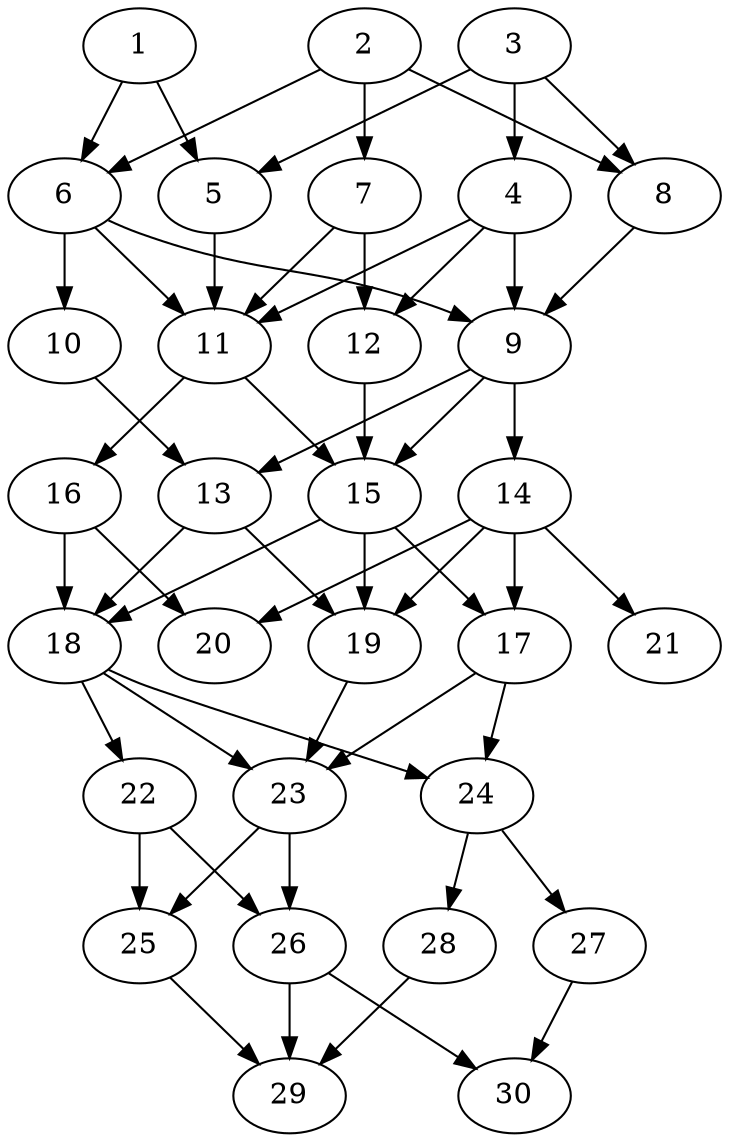 // DAG automatically generated by daggen at Thu Oct  3 14:04:18 2019
// ./daggen --dot -n 30 --ccr 0.4 --fat 0.5 --regular 0.5 --density 0.7 --mindata 5242880 --maxdata 52428800 
digraph G {
  1 [size="39147520", alpha="0.14", expect_size="15659008"] 
  1 -> 5 [size ="15659008"]
  1 -> 6 [size ="15659008"]
  2 [size="124190720", alpha="0.03", expect_size="49676288"] 
  2 -> 6 [size ="49676288"]
  2 -> 7 [size ="49676288"]
  2 -> 8 [size ="49676288"]
  3 [size="108700160", alpha="0.14", expect_size="43480064"] 
  3 -> 4 [size ="43480064"]
  3 -> 5 [size ="43480064"]
  3 -> 8 [size ="43480064"]
  4 [size="115164160", alpha="0.02", expect_size="46065664"] 
  4 -> 9 [size ="46065664"]
  4 -> 11 [size ="46065664"]
  4 -> 12 [size ="46065664"]
  5 [size="39626240", alpha="0.01", expect_size="15850496"] 
  5 -> 11 [size ="15850496"]
  6 [size="126801920", alpha="0.16", expect_size="50720768"] 
  6 -> 9 [size ="50720768"]
  6 -> 10 [size ="50720768"]
  6 -> 11 [size ="50720768"]
  7 [size="35489280", alpha="0.06", expect_size="14195712"] 
  7 -> 11 [size ="14195712"]
  7 -> 12 [size ="14195712"]
  8 [size="113584640", alpha="0.11", expect_size="45433856"] 
  8 -> 9 [size ="45433856"]
  9 [size="58949120", alpha="0.19", expect_size="23579648"] 
  9 -> 13 [size ="23579648"]
  9 -> 14 [size ="23579648"]
  9 -> 15 [size ="23579648"]
  10 [size="126179840", alpha="0.06", expect_size="50471936"] 
  10 -> 13 [size ="50471936"]
  11 [size="71818240", alpha="0.09", expect_size="28727296"] 
  11 -> 15 [size ="28727296"]
  11 -> 16 [size ="28727296"]
  12 [size="35622400", alpha="0.05", expect_size="14248960"] 
  12 -> 15 [size ="14248960"]
  13 [size="54243840", alpha="0.18", expect_size="21697536"] 
  13 -> 18 [size ="21697536"]
  13 -> 19 [size ="21697536"]
  14 [size="19686400", alpha="0.16", expect_size="7874560"] 
  14 -> 17 [size ="7874560"]
  14 -> 19 [size ="7874560"]
  14 -> 20 [size ="7874560"]
  14 -> 21 [size ="7874560"]
  15 [size="32448000", alpha="0.18", expect_size="12979200"] 
  15 -> 17 [size ="12979200"]
  15 -> 18 [size ="12979200"]
  15 -> 19 [size ="12979200"]
  16 [size="38238720", alpha="0.04", expect_size="15295488"] 
  16 -> 18 [size ="15295488"]
  16 -> 20 [size ="15295488"]
  17 [size="17571840", alpha="0.13", expect_size="7028736"] 
  17 -> 23 [size ="7028736"]
  17 -> 24 [size ="7028736"]
  18 [size="54307840", alpha="0.02", expect_size="21723136"] 
  18 -> 22 [size ="21723136"]
  18 -> 23 [size ="21723136"]
  18 -> 24 [size ="21723136"]
  19 [size="121681920", alpha="0.00", expect_size="48672768"] 
  19 -> 23 [size ="48672768"]
  20 [size="117076480", alpha="0.01", expect_size="46830592"] 
  21 [size="34849280", alpha="0.06", expect_size="13939712"] 
  22 [size="88061440", alpha="0.09", expect_size="35224576"] 
  22 -> 25 [size ="35224576"]
  22 -> 26 [size ="35224576"]
  23 [size="120463360", alpha="0.09", expect_size="48185344"] 
  23 -> 25 [size ="48185344"]
  23 -> 26 [size ="48185344"]
  24 [size="108710400", alpha="0.06", expect_size="43484160"] 
  24 -> 27 [size ="43484160"]
  24 -> 28 [size ="43484160"]
  25 [size="86650880", alpha="0.08", expect_size="34660352"] 
  25 -> 29 [size ="34660352"]
  26 [size="77665280", alpha="0.09", expect_size="31066112"] 
  26 -> 29 [size ="31066112"]
  26 -> 30 [size ="31066112"]
  27 [size="100346880", alpha="0.14", expect_size="40138752"] 
  27 -> 30 [size ="40138752"]
  28 [size="57932800", alpha="0.15", expect_size="23173120"] 
  28 -> 29 [size ="23173120"]
  29 [size="68938240", alpha="0.05", expect_size="27575296"] 
  30 [size="70389760", alpha="0.14", expect_size="28155904"] 
}
